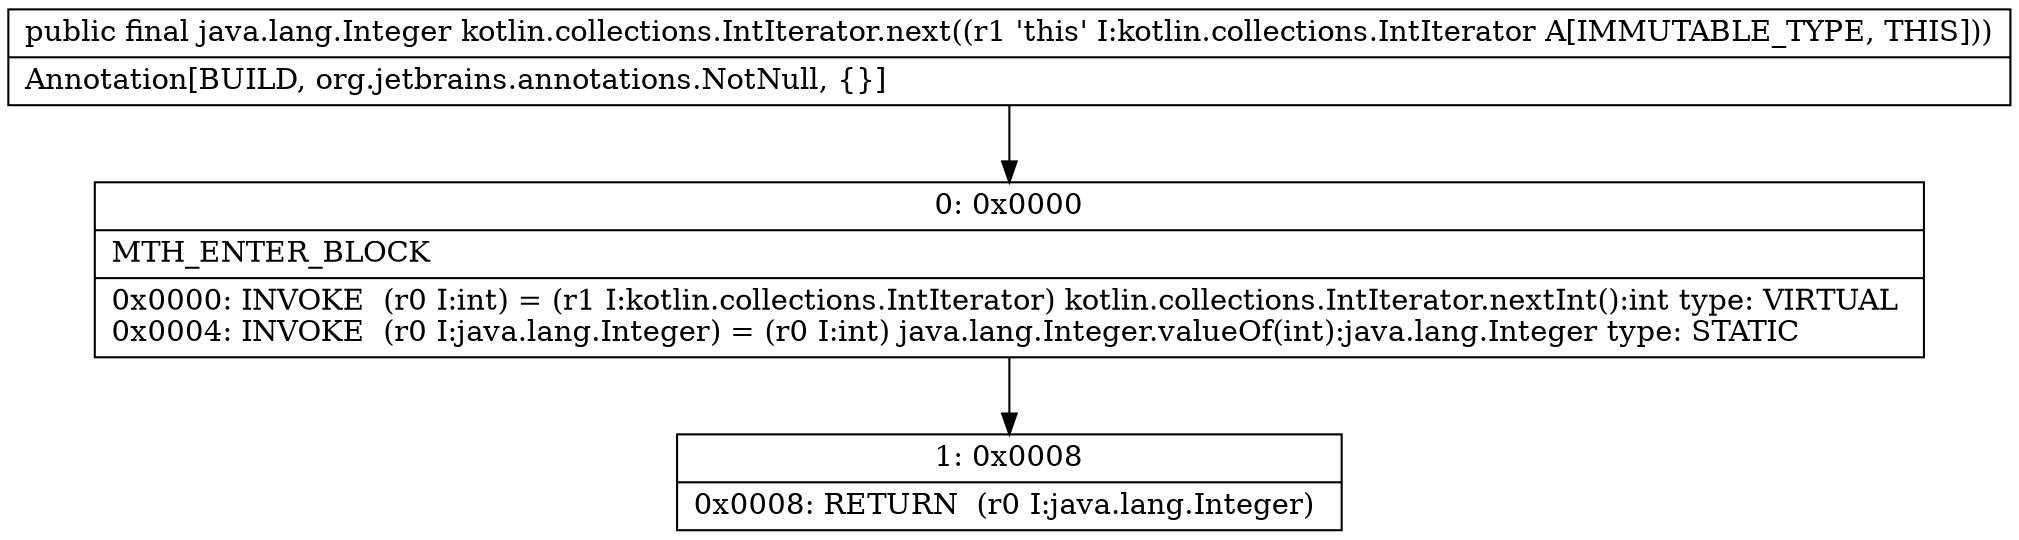 digraph "CFG forkotlin.collections.IntIterator.next()Ljava\/lang\/Integer;" {
Node_0 [shape=record,label="{0\:\ 0x0000|MTH_ENTER_BLOCK\l|0x0000: INVOKE  (r0 I:int) = (r1 I:kotlin.collections.IntIterator) kotlin.collections.IntIterator.nextInt():int type: VIRTUAL \l0x0004: INVOKE  (r0 I:java.lang.Integer) = (r0 I:int) java.lang.Integer.valueOf(int):java.lang.Integer type: STATIC \l}"];
Node_1 [shape=record,label="{1\:\ 0x0008|0x0008: RETURN  (r0 I:java.lang.Integer) \l}"];
MethodNode[shape=record,label="{public final java.lang.Integer kotlin.collections.IntIterator.next((r1 'this' I:kotlin.collections.IntIterator A[IMMUTABLE_TYPE, THIS]))  | Annotation[BUILD, org.jetbrains.annotations.NotNull, \{\}]\l}"];
MethodNode -> Node_0;
Node_0 -> Node_1;
}

